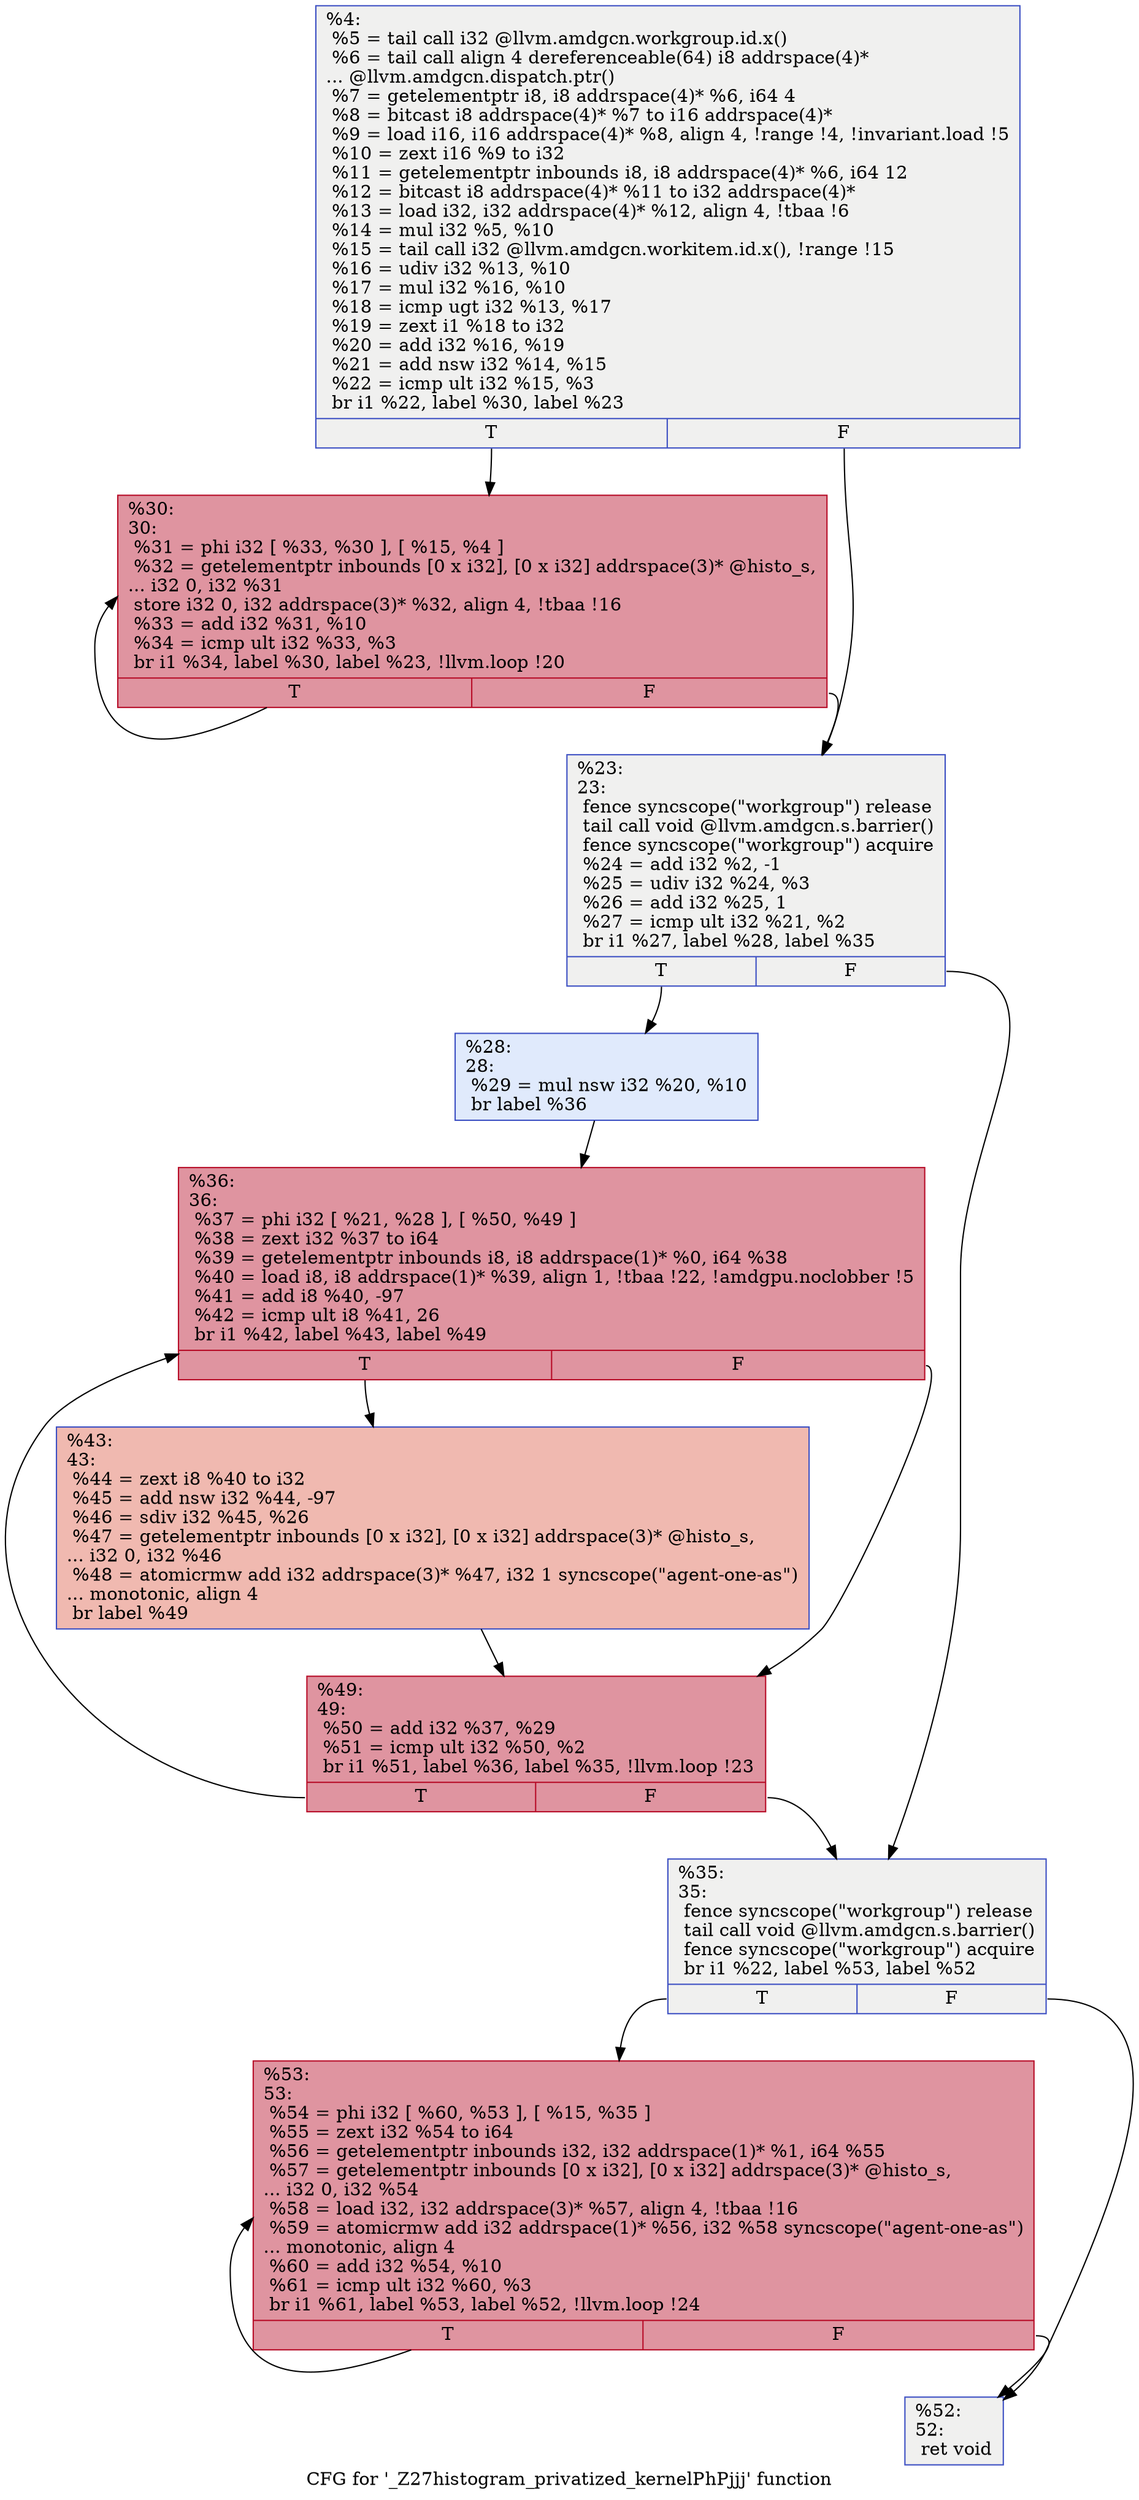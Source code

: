 digraph "CFG for '_Z27histogram_privatized_kernelPhPjjj' function" {
	label="CFG for '_Z27histogram_privatized_kernelPhPjjj' function";

	Node0x63cd340 [shape=record,color="#3d50c3ff", style=filled, fillcolor="#dedcdb70",label="{%4:\l  %5 = tail call i32 @llvm.amdgcn.workgroup.id.x()\l  %6 = tail call align 4 dereferenceable(64) i8 addrspace(4)*\l... @llvm.amdgcn.dispatch.ptr()\l  %7 = getelementptr i8, i8 addrspace(4)* %6, i64 4\l  %8 = bitcast i8 addrspace(4)* %7 to i16 addrspace(4)*\l  %9 = load i16, i16 addrspace(4)* %8, align 4, !range !4, !invariant.load !5\l  %10 = zext i16 %9 to i32\l  %11 = getelementptr inbounds i8, i8 addrspace(4)* %6, i64 12\l  %12 = bitcast i8 addrspace(4)* %11 to i32 addrspace(4)*\l  %13 = load i32, i32 addrspace(4)* %12, align 4, !tbaa !6\l  %14 = mul i32 %5, %10\l  %15 = tail call i32 @llvm.amdgcn.workitem.id.x(), !range !15\l  %16 = udiv i32 %13, %10\l  %17 = mul i32 %16, %10\l  %18 = icmp ugt i32 %13, %17\l  %19 = zext i1 %18 to i32\l  %20 = add i32 %16, %19\l  %21 = add nsw i32 %14, %15\l  %22 = icmp ult i32 %15, %3\l  br i1 %22, label %30, label %23\l|{<s0>T|<s1>F}}"];
	Node0x63cd340:s0 -> Node0x63cf8b0;
	Node0x63cd340:s1 -> Node0x63cf940;
	Node0x63cf940 [shape=record,color="#3d50c3ff", style=filled, fillcolor="#dedcdb70",label="{%23:\l23:                                               \l  fence syncscope(\"workgroup\") release\l  tail call void @llvm.amdgcn.s.barrier()\l  fence syncscope(\"workgroup\") acquire\l  %24 = add i32 %2, -1\l  %25 = udiv i32 %24, %3\l  %26 = add i32 %25, 1\l  %27 = icmp ult i32 %21, %2\l  br i1 %27, label %28, label %35\l|{<s0>T|<s1>F}}"];
	Node0x63cf940:s0 -> Node0x63cff90;
	Node0x63cf940:s1 -> Node0x63d0020;
	Node0x63cff90 [shape=record,color="#3d50c3ff", style=filled, fillcolor="#b9d0f970",label="{%28:\l28:                                               \l  %29 = mul nsw i32 %20, %10\l  br label %36\l}"];
	Node0x63cff90 -> Node0x63d01f0;
	Node0x63cf8b0 [shape=record,color="#b70d28ff", style=filled, fillcolor="#b70d2870",label="{%30:\l30:                                               \l  %31 = phi i32 [ %33, %30 ], [ %15, %4 ]\l  %32 = getelementptr inbounds [0 x i32], [0 x i32] addrspace(3)* @histo_s,\l... i32 0, i32 %31\l  store i32 0, i32 addrspace(3)* %32, align 4, !tbaa !16\l  %33 = add i32 %31, %10\l  %34 = icmp ult i32 %33, %3\l  br i1 %34, label %30, label %23, !llvm.loop !20\l|{<s0>T|<s1>F}}"];
	Node0x63cf8b0:s0 -> Node0x63cf8b0;
	Node0x63cf8b0:s1 -> Node0x63cf940;
	Node0x63d0020 [shape=record,color="#3d50c3ff", style=filled, fillcolor="#dedcdb70",label="{%35:\l35:                                               \l  fence syncscope(\"workgroup\") release\l  tail call void @llvm.amdgcn.s.barrier()\l  fence syncscope(\"workgroup\") acquire\l  br i1 %22, label %53, label %52\l|{<s0>T|<s1>F}}"];
	Node0x63d0020:s0 -> Node0x63d0c10;
	Node0x63d0020:s1 -> Node0x63d0c60;
	Node0x63d01f0 [shape=record,color="#b70d28ff", style=filled, fillcolor="#b70d2870",label="{%36:\l36:                                               \l  %37 = phi i32 [ %21, %28 ], [ %50, %49 ]\l  %38 = zext i32 %37 to i64\l  %39 = getelementptr inbounds i8, i8 addrspace(1)* %0, i64 %38\l  %40 = load i8, i8 addrspace(1)* %39, align 1, !tbaa !22, !amdgpu.noclobber !5\l  %41 = add i8 %40, -97\l  %42 = icmp ult i8 %41, 26\l  br i1 %42, label %43, label %49\l|{<s0>T|<s1>F}}"];
	Node0x63d01f0:s0 -> Node0x63d1940;
	Node0x63d01f0:s1 -> Node0x63d0da0;
	Node0x63d1940 [shape=record,color="#3d50c3ff", style=filled, fillcolor="#de614d70",label="{%43:\l43:                                               \l  %44 = zext i8 %40 to i32\l  %45 = add nsw i32 %44, -97\l  %46 = sdiv i32 %45, %26\l  %47 = getelementptr inbounds [0 x i32], [0 x i32] addrspace(3)* @histo_s,\l... i32 0, i32 %46\l  %48 = atomicrmw add i32 addrspace(3)* %47, i32 1 syncscope(\"agent-one-as\")\l... monotonic, align 4\l  br label %49\l}"];
	Node0x63d1940 -> Node0x63d0da0;
	Node0x63d0da0 [shape=record,color="#b70d28ff", style=filled, fillcolor="#b70d2870",label="{%49:\l49:                                               \l  %50 = add i32 %37, %29\l  %51 = icmp ult i32 %50, %2\l  br i1 %51, label %36, label %35, !llvm.loop !23\l|{<s0>T|<s1>F}}"];
	Node0x63d0da0:s0 -> Node0x63d01f0;
	Node0x63d0da0:s1 -> Node0x63d0020;
	Node0x63d0c60 [shape=record,color="#3d50c3ff", style=filled, fillcolor="#dedcdb70",label="{%52:\l52:                                               \l  ret void\l}"];
	Node0x63d0c10 [shape=record,color="#b70d28ff", style=filled, fillcolor="#b70d2870",label="{%53:\l53:                                               \l  %54 = phi i32 [ %60, %53 ], [ %15, %35 ]\l  %55 = zext i32 %54 to i64\l  %56 = getelementptr inbounds i32, i32 addrspace(1)* %1, i64 %55\l  %57 = getelementptr inbounds [0 x i32], [0 x i32] addrspace(3)* @histo_s,\l... i32 0, i32 %54\l  %58 = load i32, i32 addrspace(3)* %57, align 4, !tbaa !16\l  %59 = atomicrmw add i32 addrspace(1)* %56, i32 %58 syncscope(\"agent-one-as\")\l... monotonic, align 4\l  %60 = add i32 %54, %10\l  %61 = icmp ult i32 %60, %3\l  br i1 %61, label %53, label %52, !llvm.loop !24\l|{<s0>T|<s1>F}}"];
	Node0x63d0c10:s0 -> Node0x63d0c10;
	Node0x63d0c10:s1 -> Node0x63d0c60;
}
